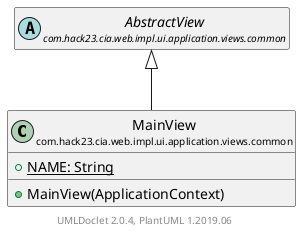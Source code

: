 @startuml
    set namespaceSeparator none
    hide empty fields
    hide empty methods

    class "<size:14>MainView\n<size:10>com.hack23.cia.web.impl.ui.application.views.common" as com.hack23.cia.web.impl.ui.application.views.common.MainView [[MainView.html]] {
        {static} +NAME: String
        +MainView(ApplicationContext)
    }

    abstract class "<size:14>AbstractView\n<size:10>com.hack23.cia.web.impl.ui.application.views.common" as com.hack23.cia.web.impl.ui.application.views.common.AbstractView [[AbstractView.html]]

    com.hack23.cia.web.impl.ui.application.views.common.AbstractView <|-- com.hack23.cia.web.impl.ui.application.views.common.MainView

    center footer UMLDoclet 2.0.4, PlantUML 1.2019.06
@enduml
